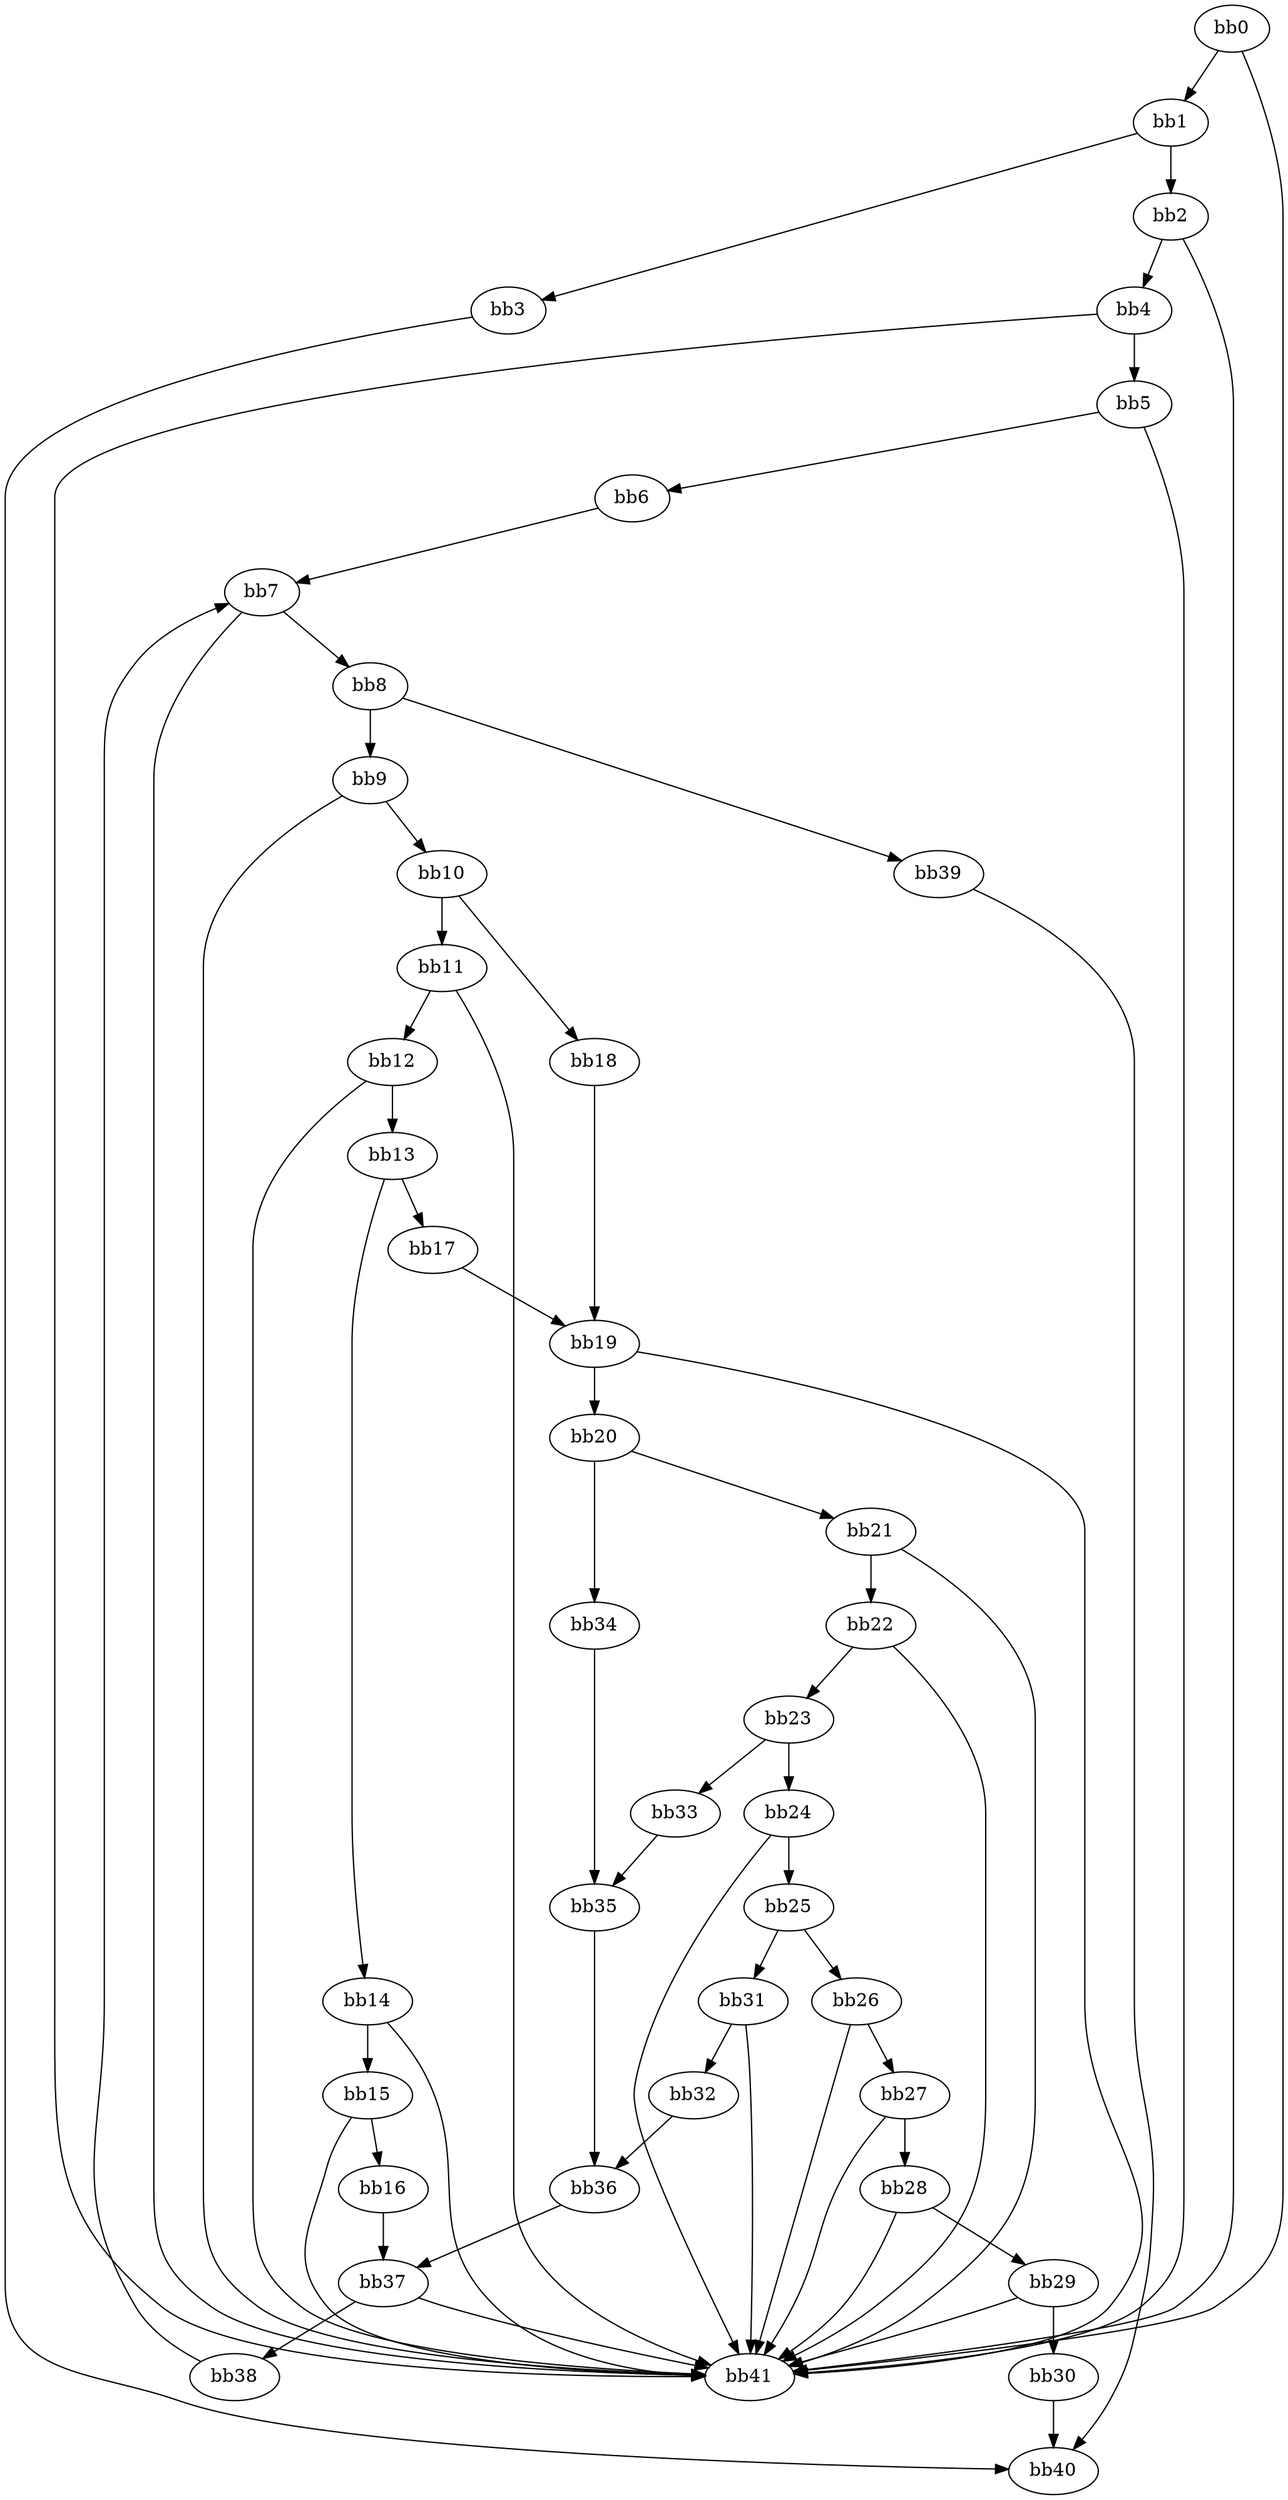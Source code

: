 digraph {
    0 [ label = "bb0\l" ]
    1 [ label = "bb1\l" ]
    2 [ label = "bb2\l" ]
    3 [ label = "bb3\l" ]
    4 [ label = "bb4\l" ]
    5 [ label = "bb5\l" ]
    6 [ label = "bb6\l" ]
    7 [ label = "bb7\l" ]
    8 [ label = "bb8\l" ]
    9 [ label = "bb9\l" ]
    10 [ label = "bb10\l" ]
    11 [ label = "bb11\l" ]
    12 [ label = "bb12\l" ]
    13 [ label = "bb13\l" ]
    14 [ label = "bb14\l" ]
    15 [ label = "bb15\l" ]
    16 [ label = "bb16\l" ]
    17 [ label = "bb17\l" ]
    18 [ label = "bb18\l" ]
    19 [ label = "bb19\l" ]
    20 [ label = "bb20\l" ]
    21 [ label = "bb21\l" ]
    22 [ label = "bb22\l" ]
    23 [ label = "bb23\l" ]
    24 [ label = "bb24\l" ]
    25 [ label = "bb25\l" ]
    26 [ label = "bb26\l" ]
    27 [ label = "bb27\l" ]
    28 [ label = "bb28\l" ]
    29 [ label = "bb29\l" ]
    30 [ label = "bb30\l" ]
    31 [ label = "bb31\l" ]
    32 [ label = "bb32\l" ]
    33 [ label = "bb33\l" ]
    34 [ label = "bb34\l" ]
    35 [ label = "bb35\l" ]
    36 [ label = "bb36\l" ]
    37 [ label = "bb37\l" ]
    38 [ label = "bb38\l" ]
    39 [ label = "bb39\l" ]
    40 [ label = "bb40\l" ]
    41 [ label = "bb41\l" ]
    0 -> 1 [ ]
    0 -> 41 [ ]
    1 -> 2 [ ]
    1 -> 3 [ ]
    2 -> 4 [ ]
    2 -> 41 [ ]
    3 -> 40 [ ]
    4 -> 5 [ ]
    4 -> 41 [ ]
    5 -> 6 [ ]
    5 -> 41 [ ]
    6 -> 7 [ ]
    7 -> 8 [ ]
    7 -> 41 [ ]
    8 -> 9 [ ]
    8 -> 39 [ ]
    9 -> 10 [ ]
    9 -> 41 [ ]
    10 -> 11 [ ]
    10 -> 18 [ ]
    11 -> 12 [ ]
    11 -> 41 [ ]
    12 -> 13 [ ]
    12 -> 41 [ ]
    13 -> 14 [ ]
    13 -> 17 [ ]
    14 -> 15 [ ]
    14 -> 41 [ ]
    15 -> 16 [ ]
    15 -> 41 [ ]
    16 -> 37 [ ]
    17 -> 19 [ ]
    18 -> 19 [ ]
    19 -> 20 [ ]
    19 -> 41 [ ]
    20 -> 21 [ ]
    20 -> 34 [ ]
    21 -> 22 [ ]
    21 -> 41 [ ]
    22 -> 23 [ ]
    22 -> 41 [ ]
    23 -> 24 [ ]
    23 -> 33 [ ]
    24 -> 25 [ ]
    24 -> 41 [ ]
    25 -> 26 [ ]
    25 -> 31 [ ]
    26 -> 27 [ ]
    26 -> 41 [ ]
    27 -> 28 [ ]
    27 -> 41 [ ]
    28 -> 29 [ ]
    28 -> 41 [ ]
    29 -> 30 [ ]
    29 -> 41 [ ]
    30 -> 40 [ ]
    31 -> 32 [ ]
    31 -> 41 [ ]
    32 -> 36 [ ]
    33 -> 35 [ ]
    34 -> 35 [ ]
    35 -> 36 [ ]
    36 -> 37 [ ]
    37 -> 38 [ ]
    37 -> 41 [ ]
    38 -> 7 [ ]
    39 -> 40 [ ]
}

